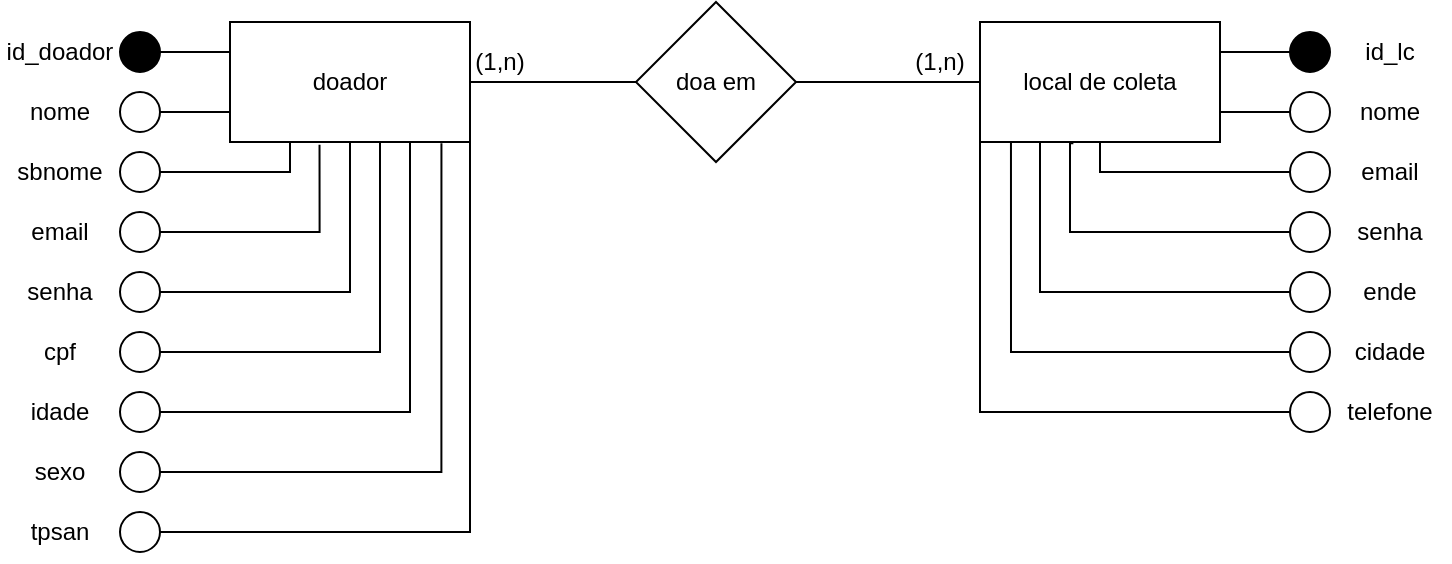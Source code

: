 <mxfile version="24.7.7">
  <diagram name="Página-1" id="STYsf3HCZ7sP4GZinSVZ">
    <mxGraphModel dx="1167" dy="1719" grid="1" gridSize="10" guides="1" tooltips="1" connect="1" arrows="1" fold="1" page="1" pageScale="1" pageWidth="850" pageHeight="1100" math="0" shadow="0">
      <root>
        <mxCell id="0" />
        <mxCell id="1" parent="0" />
        <mxCell id="msxX-ajNOKnb9wM-fJMI-4" style="edgeStyle=orthogonalEdgeStyle;rounded=0;orthogonalLoop=1;jettySize=auto;html=1;exitX=1;exitY=0.5;exitDx=0;exitDy=0;entryX=0;entryY=0.5;entryDx=0;entryDy=0;endArrow=none;endFill=0;" edge="1" parent="1" source="msxX-ajNOKnb9wM-fJMI-1" target="msxX-ajNOKnb9wM-fJMI-2">
          <mxGeometry relative="1" as="geometry" />
        </mxCell>
        <mxCell id="msxX-ajNOKnb9wM-fJMI-1" value="doador" style="rounded=0;whiteSpace=wrap;html=1;" vertex="1" parent="1">
          <mxGeometry x="178" y="-690" width="120" height="60" as="geometry" />
        </mxCell>
        <mxCell id="msxX-ajNOKnb9wM-fJMI-5" style="edgeStyle=orthogonalEdgeStyle;rounded=0;orthogonalLoop=1;jettySize=auto;html=1;exitX=1;exitY=0.5;exitDx=0;exitDy=0;entryX=0;entryY=0.5;entryDx=0;entryDy=0;endArrow=none;endFill=0;" edge="1" parent="1" source="msxX-ajNOKnb9wM-fJMI-2" target="msxX-ajNOKnb9wM-fJMI-3">
          <mxGeometry relative="1" as="geometry">
            <mxPoint x="496" y="-660" as="targetPoint" />
          </mxGeometry>
        </mxCell>
        <mxCell id="msxX-ajNOKnb9wM-fJMI-2" value="doa em" style="rhombus;whiteSpace=wrap;html=1;" vertex="1" parent="1">
          <mxGeometry x="381" y="-700" width="80" height="80" as="geometry" />
        </mxCell>
        <mxCell id="msxX-ajNOKnb9wM-fJMI-41" style="edgeStyle=orthogonalEdgeStyle;rounded=0;orthogonalLoop=1;jettySize=auto;html=1;exitX=1;exitY=0.25;exitDx=0;exitDy=0;entryX=0;entryY=0.5;entryDx=0;entryDy=0;endArrow=none;endFill=0;" edge="1" parent="1" source="msxX-ajNOKnb9wM-fJMI-3" target="msxX-ajNOKnb9wM-fJMI-37">
          <mxGeometry relative="1" as="geometry" />
        </mxCell>
        <mxCell id="msxX-ajNOKnb9wM-fJMI-42" style="edgeStyle=orthogonalEdgeStyle;rounded=0;orthogonalLoop=1;jettySize=auto;html=1;exitX=1;exitY=0.75;exitDx=0;exitDy=0;entryX=0;entryY=0.5;entryDx=0;entryDy=0;endArrow=none;endFill=0;" edge="1" parent="1" source="msxX-ajNOKnb9wM-fJMI-3" target="msxX-ajNOKnb9wM-fJMI-39">
          <mxGeometry relative="1" as="geometry" />
        </mxCell>
        <mxCell id="msxX-ajNOKnb9wM-fJMI-45" style="edgeStyle=orthogonalEdgeStyle;rounded=0;orthogonalLoop=1;jettySize=auto;html=1;exitX=0.129;exitY=0.998;exitDx=0;exitDy=0;entryX=0;entryY=0.5;entryDx=0;entryDy=0;endArrow=none;endFill=0;exitPerimeter=0;" edge="1" parent="1" source="msxX-ajNOKnb9wM-fJMI-3" target="msxX-ajNOKnb9wM-fJMI-61">
          <mxGeometry relative="1" as="geometry">
            <mxPoint x="708" y="-535" as="targetPoint" />
            <Array as="points">
              <mxPoint x="568" y="-525" />
            </Array>
          </mxGeometry>
        </mxCell>
        <mxCell id="msxX-ajNOKnb9wM-fJMI-3" value="local de coleta" style="rounded=0;whiteSpace=wrap;html=1;" vertex="1" parent="1">
          <mxGeometry x="553" y="-690" width="120" height="60" as="geometry" />
        </mxCell>
        <mxCell id="msxX-ajNOKnb9wM-fJMI-36" style="edgeStyle=orthogonalEdgeStyle;rounded=0;orthogonalLoop=1;jettySize=auto;html=1;exitX=1;exitY=0.5;exitDx=0;exitDy=0;entryX=0;entryY=0.25;entryDx=0;entryDy=0;endArrow=none;endFill=0;" edge="1" parent="1" source="msxX-ajNOKnb9wM-fJMI-9" target="msxX-ajNOKnb9wM-fJMI-1">
          <mxGeometry relative="1" as="geometry" />
        </mxCell>
        <mxCell id="msxX-ajNOKnb9wM-fJMI-9" value="" style="ellipse;whiteSpace=wrap;html=1;aspect=fixed;fillColor=#000000;" vertex="1" parent="1">
          <mxGeometry x="123" y="-685" width="20" height="20" as="geometry" />
        </mxCell>
        <mxCell id="msxX-ajNOKnb9wM-fJMI-10" value="" style="ellipse;whiteSpace=wrap;html=1;aspect=fixed;" vertex="1" parent="1">
          <mxGeometry x="123" y="-625" width="20" height="20" as="geometry" />
        </mxCell>
        <mxCell id="msxX-ajNOKnb9wM-fJMI-35" style="edgeStyle=orthogonalEdgeStyle;rounded=0;orthogonalLoop=1;jettySize=auto;html=1;exitX=1;exitY=0.5;exitDx=0;exitDy=0;entryX=0;entryY=0.75;entryDx=0;entryDy=0;endArrow=none;endFill=0;" edge="1" parent="1" source="msxX-ajNOKnb9wM-fJMI-11" target="msxX-ajNOKnb9wM-fJMI-1">
          <mxGeometry relative="1" as="geometry" />
        </mxCell>
        <mxCell id="msxX-ajNOKnb9wM-fJMI-11" value="" style="ellipse;whiteSpace=wrap;html=1;aspect=fixed;" vertex="1" parent="1">
          <mxGeometry x="123" y="-655" width="20" height="20" as="geometry" />
        </mxCell>
        <mxCell id="msxX-ajNOKnb9wM-fJMI-12" value="" style="ellipse;whiteSpace=wrap;html=1;aspect=fixed;" vertex="1" parent="1">
          <mxGeometry x="123" y="-565" width="20" height="20" as="geometry" />
        </mxCell>
        <mxCell id="msxX-ajNOKnb9wM-fJMI-33" style="edgeStyle=orthogonalEdgeStyle;rounded=0;orthogonalLoop=1;jettySize=auto;html=1;exitX=1;exitY=0.5;exitDx=0;exitDy=0;entryX=0.373;entryY=1.023;entryDx=0;entryDy=0;endArrow=none;endFill=0;entryPerimeter=0;" edge="1" parent="1" source="msxX-ajNOKnb9wM-fJMI-13" target="msxX-ajNOKnb9wM-fJMI-1">
          <mxGeometry relative="1" as="geometry">
            <Array as="points">
              <mxPoint x="223" y="-585" />
            </Array>
          </mxGeometry>
        </mxCell>
        <mxCell id="msxX-ajNOKnb9wM-fJMI-13" value="" style="ellipse;whiteSpace=wrap;html=1;aspect=fixed;" vertex="1" parent="1">
          <mxGeometry x="123" y="-595" width="20" height="20" as="geometry" />
        </mxCell>
        <mxCell id="msxX-ajNOKnb9wM-fJMI-31" style="edgeStyle=orthogonalEdgeStyle;rounded=0;orthogonalLoop=1;jettySize=auto;html=1;exitX=1;exitY=0.5;exitDx=0;exitDy=0;endArrow=none;endFill=0;" edge="1" parent="1" source="msxX-ajNOKnb9wM-fJMI-17">
          <mxGeometry relative="1" as="geometry">
            <mxPoint x="253" y="-630" as="targetPoint" />
            <Array as="points">
              <mxPoint x="253" y="-525" />
              <mxPoint x="253" y="-630" />
            </Array>
          </mxGeometry>
        </mxCell>
        <mxCell id="msxX-ajNOKnb9wM-fJMI-17" value="" style="ellipse;whiteSpace=wrap;html=1;aspect=fixed;" vertex="1" parent="1">
          <mxGeometry x="123" y="-535" width="20" height="20" as="geometry" />
        </mxCell>
        <mxCell id="msxX-ajNOKnb9wM-fJMI-21" value="id_doador" style="text;html=1;align=center;verticalAlign=middle;whiteSpace=wrap;rounded=0;" vertex="1" parent="1">
          <mxGeometry x="63" y="-690" width="60" height="30" as="geometry" />
        </mxCell>
        <mxCell id="msxX-ajNOKnb9wM-fJMI-22" value="cpf" style="text;html=1;align=center;verticalAlign=middle;whiteSpace=wrap;rounded=0;" vertex="1" parent="1">
          <mxGeometry x="63" y="-540" width="60" height="30" as="geometry" />
        </mxCell>
        <mxCell id="msxX-ajNOKnb9wM-fJMI-23" value="email" style="text;html=1;align=center;verticalAlign=middle;whiteSpace=wrap;rounded=0;" vertex="1" parent="1">
          <mxGeometry x="63" y="-602.5" width="60" height="35" as="geometry" />
        </mxCell>
        <mxCell id="msxX-ajNOKnb9wM-fJMI-24" value="idade" style="text;html=1;align=center;verticalAlign=middle;whiteSpace=wrap;rounded=0;" vertex="1" parent="1">
          <mxGeometry x="63" y="-510" width="60" height="30" as="geometry" />
        </mxCell>
        <mxCell id="msxX-ajNOKnb9wM-fJMI-28" value="tpsan" style="text;html=1;align=center;verticalAlign=middle;whiteSpace=wrap;rounded=0;" vertex="1" parent="1">
          <mxGeometry x="63" y="-450" width="60" height="30" as="geometry" />
        </mxCell>
        <mxCell id="msxX-ajNOKnb9wM-fJMI-29" value="sexo" style="text;html=1;align=center;verticalAlign=middle;whiteSpace=wrap;rounded=0;" vertex="1" parent="1">
          <mxGeometry x="63" y="-480" width="60" height="30" as="geometry" />
        </mxCell>
        <mxCell id="msxX-ajNOKnb9wM-fJMI-32" style="edgeStyle=orthogonalEdgeStyle;rounded=0;orthogonalLoop=1;jettySize=auto;html=1;exitX=1;exitY=0.5;exitDx=0;exitDy=0;entryX=0.5;entryY=1;entryDx=0;entryDy=0;endArrow=none;endFill=0;" edge="1" parent="1" source="msxX-ajNOKnb9wM-fJMI-12" target="msxX-ajNOKnb9wM-fJMI-1">
          <mxGeometry relative="1" as="geometry">
            <mxPoint x="283" y="-620" as="targetPoint" />
          </mxGeometry>
        </mxCell>
        <mxCell id="msxX-ajNOKnb9wM-fJMI-34" style="edgeStyle=orthogonalEdgeStyle;rounded=0;orthogonalLoop=1;jettySize=auto;html=1;exitX=1;exitY=0.5;exitDx=0;exitDy=0;entryX=0.25;entryY=1;entryDx=0;entryDy=0;endArrow=none;endFill=0;" edge="1" parent="1" source="msxX-ajNOKnb9wM-fJMI-10" target="msxX-ajNOKnb9wM-fJMI-1">
          <mxGeometry relative="1" as="geometry">
            <Array as="points">
              <mxPoint x="208" y="-615" />
            </Array>
          </mxGeometry>
        </mxCell>
        <mxCell id="msxX-ajNOKnb9wM-fJMI-37" value="" style="ellipse;whiteSpace=wrap;html=1;aspect=fixed;fillColor=#000000;strokeColor=#000000;" vertex="1" parent="1">
          <mxGeometry x="708" y="-685" width="20" height="20" as="geometry" />
        </mxCell>
        <mxCell id="msxX-ajNOKnb9wM-fJMI-39" value="" style="ellipse;whiteSpace=wrap;html=1;aspect=fixed;" vertex="1" parent="1">
          <mxGeometry x="708" y="-655" width="20" height="20" as="geometry" />
        </mxCell>
        <mxCell id="msxX-ajNOKnb9wM-fJMI-44" style="edgeStyle=orthogonalEdgeStyle;rounded=0;orthogonalLoop=1;jettySize=auto;html=1;exitX=0;exitY=0.5;exitDx=0;exitDy=0;endArrow=none;endFill=0;entryX=0.25;entryY=1;entryDx=0;entryDy=0;" edge="1" parent="1" source="msxX-ajNOKnb9wM-fJMI-59" target="msxX-ajNOKnb9wM-fJMI-3">
          <mxGeometry relative="1" as="geometry">
            <mxPoint x="628" y="-615" as="targetPoint" />
            <Array as="points">
              <mxPoint x="583" y="-555" />
            </Array>
          </mxGeometry>
        </mxCell>
        <mxCell id="msxX-ajNOKnb9wM-fJMI-62" style="edgeStyle=orthogonalEdgeStyle;rounded=0;orthogonalLoop=1;jettySize=auto;html=1;exitX=0;exitY=0.5;exitDx=0;exitDy=0;entryX=0;entryY=0.5;entryDx=0;entryDy=0;" edge="1" parent="1" source="msxX-ajNOKnb9wM-fJMI-46" target="msxX-ajNOKnb9wM-fJMI-46">
          <mxGeometry relative="1" as="geometry" />
        </mxCell>
        <mxCell id="msxX-ajNOKnb9wM-fJMI-74" style="edgeStyle=orthogonalEdgeStyle;rounded=0;orthogonalLoop=1;jettySize=auto;html=1;exitX=0;exitY=0.5;exitDx=0;exitDy=0;entryX=0.5;entryY=1;entryDx=0;entryDy=0;endArrow=none;endFill=0;" edge="1" parent="1" source="msxX-ajNOKnb9wM-fJMI-40" target="msxX-ajNOKnb9wM-fJMI-3">
          <mxGeometry relative="1" as="geometry">
            <Array as="points">
              <mxPoint x="613" y="-615" />
            </Array>
          </mxGeometry>
        </mxCell>
        <mxCell id="msxX-ajNOKnb9wM-fJMI-40" value="" style="ellipse;whiteSpace=wrap;html=1;aspect=fixed;" vertex="1" parent="1">
          <mxGeometry x="708" y="-625" width="20" height="20" as="geometry" />
        </mxCell>
        <mxCell id="msxX-ajNOKnb9wM-fJMI-46" value="" style="ellipse;whiteSpace=wrap;html=1;aspect=fixed;" vertex="1" parent="1">
          <mxGeometry x="708" y="-595" width="20" height="20" as="geometry" />
        </mxCell>
        <mxCell id="msxX-ajNOKnb9wM-fJMI-55" style="edgeStyle=orthogonalEdgeStyle;rounded=0;orthogonalLoop=1;jettySize=auto;html=1;exitX=1;exitY=0.5;exitDx=0;exitDy=0;entryX=0.75;entryY=1;entryDx=0;entryDy=0;endArrow=none;endFill=0;" edge="1" parent="1" source="msxX-ajNOKnb9wM-fJMI-49" target="msxX-ajNOKnb9wM-fJMI-1">
          <mxGeometry relative="1" as="geometry" />
        </mxCell>
        <mxCell id="msxX-ajNOKnb9wM-fJMI-49" value="" style="ellipse;whiteSpace=wrap;html=1;aspect=fixed;" vertex="1" parent="1">
          <mxGeometry x="123" y="-505" width="20" height="20" as="geometry" />
        </mxCell>
        <mxCell id="msxX-ajNOKnb9wM-fJMI-50" value="" style="ellipse;whiteSpace=wrap;html=1;aspect=fixed;" vertex="1" parent="1">
          <mxGeometry x="123" y="-475" width="20" height="20" as="geometry" />
        </mxCell>
        <mxCell id="msxX-ajNOKnb9wM-fJMI-57" style="edgeStyle=orthogonalEdgeStyle;rounded=0;orthogonalLoop=1;jettySize=auto;html=1;exitX=1;exitY=0.5;exitDx=0;exitDy=0;entryX=1;entryY=1;entryDx=0;entryDy=0;endArrow=none;endFill=0;" edge="1" parent="1" source="msxX-ajNOKnb9wM-fJMI-51" target="msxX-ajNOKnb9wM-fJMI-1">
          <mxGeometry relative="1" as="geometry" />
        </mxCell>
        <mxCell id="msxX-ajNOKnb9wM-fJMI-51" value="" style="ellipse;whiteSpace=wrap;html=1;aspect=fixed;" vertex="1" parent="1">
          <mxGeometry x="123" y="-445" width="20" height="20" as="geometry" />
        </mxCell>
        <mxCell id="msxX-ajNOKnb9wM-fJMI-52" value="senha" style="text;html=1;align=center;verticalAlign=middle;whiteSpace=wrap;rounded=0;" vertex="1" parent="1">
          <mxGeometry x="63" y="-567.5" width="60" height="25" as="geometry" />
        </mxCell>
        <mxCell id="msxX-ajNOKnb9wM-fJMI-53" value="nome" style="text;html=1;align=center;verticalAlign=middle;whiteSpace=wrap;rounded=0;" vertex="1" parent="1">
          <mxGeometry x="63" y="-660" width="60" height="30" as="geometry" />
        </mxCell>
        <mxCell id="msxX-ajNOKnb9wM-fJMI-54" value="sbnome" style="text;html=1;align=center;verticalAlign=middle;whiteSpace=wrap;rounded=0;" vertex="1" parent="1">
          <mxGeometry x="63" y="-630" width="60" height="30" as="geometry" />
        </mxCell>
        <mxCell id="msxX-ajNOKnb9wM-fJMI-56" style="edgeStyle=orthogonalEdgeStyle;rounded=0;orthogonalLoop=1;jettySize=auto;html=1;exitX=1;exitY=0.5;exitDx=0;exitDy=0;endArrow=none;endFill=0;entryX=0.881;entryY=1.01;entryDx=0;entryDy=0;entryPerimeter=0;" edge="1" parent="1" source="msxX-ajNOKnb9wM-fJMI-50" target="msxX-ajNOKnb9wM-fJMI-1">
          <mxGeometry relative="1" as="geometry">
            <mxPoint x="293" y="-615" as="targetPoint" />
          </mxGeometry>
        </mxCell>
        <mxCell id="msxX-ajNOKnb9wM-fJMI-60" style="edgeStyle=orthogonalEdgeStyle;rounded=0;orthogonalLoop=1;jettySize=auto;html=1;exitX=0;exitY=0.5;exitDx=0;exitDy=0;entryX=0;entryY=1;entryDx=0;entryDy=0;endArrow=none;endFill=0;" edge="1" parent="1" source="msxX-ajNOKnb9wM-fJMI-70" target="msxX-ajNOKnb9wM-fJMI-3">
          <mxGeometry relative="1" as="geometry">
            <Array as="points">
              <mxPoint x="553" y="-495" />
            </Array>
          </mxGeometry>
        </mxCell>
        <mxCell id="msxX-ajNOKnb9wM-fJMI-59" value="" style="ellipse;whiteSpace=wrap;html=1;aspect=fixed;" vertex="1" parent="1">
          <mxGeometry x="708" y="-565" width="20" height="20" as="geometry" />
        </mxCell>
        <mxCell id="msxX-ajNOKnb9wM-fJMI-61" value="" style="ellipse;whiteSpace=wrap;html=1;aspect=fixed;" vertex="1" parent="1">
          <mxGeometry x="708" y="-535" width="20" height="20" as="geometry" />
        </mxCell>
        <mxCell id="msxX-ajNOKnb9wM-fJMI-63" style="edgeStyle=orthogonalEdgeStyle;rounded=0;orthogonalLoop=1;jettySize=auto;html=1;endArrow=none;endFill=0;entryX=0.389;entryY=1.01;entryDx=0;entryDy=0;entryPerimeter=0;" edge="1" parent="1" target="msxX-ajNOKnb9wM-fJMI-3">
          <mxGeometry relative="1" as="geometry">
            <mxPoint x="708" y="-585" as="sourcePoint" />
            <mxPoint x="599" y="-615" as="targetPoint" />
            <Array as="points">
              <mxPoint x="598" y="-585" />
              <mxPoint x="598" y="-629" />
            </Array>
          </mxGeometry>
        </mxCell>
        <mxCell id="msxX-ajNOKnb9wM-fJMI-64" value="id_lc" style="text;html=1;align=center;verticalAlign=middle;whiteSpace=wrap;rounded=0;" vertex="1" parent="1">
          <mxGeometry x="728" y="-690" width="60" height="30" as="geometry" />
        </mxCell>
        <mxCell id="msxX-ajNOKnb9wM-fJMI-65" value="nome" style="text;html=1;align=center;verticalAlign=middle;whiteSpace=wrap;rounded=0;" vertex="1" parent="1">
          <mxGeometry x="728" y="-660" width="60" height="30" as="geometry" />
        </mxCell>
        <mxCell id="msxX-ajNOKnb9wM-fJMI-66" value="email" style="text;html=1;align=center;verticalAlign=middle;whiteSpace=wrap;rounded=0;" vertex="1" parent="1">
          <mxGeometry x="728" y="-630" width="60" height="30" as="geometry" />
        </mxCell>
        <mxCell id="msxX-ajNOKnb9wM-fJMI-67" value="senha" style="text;html=1;align=center;verticalAlign=middle;whiteSpace=wrap;rounded=0;" vertex="1" parent="1">
          <mxGeometry x="728" y="-600" width="60" height="30" as="geometry" />
        </mxCell>
        <mxCell id="msxX-ajNOKnb9wM-fJMI-68" value="ende" style="text;html=1;align=center;verticalAlign=middle;whiteSpace=wrap;rounded=0;" vertex="1" parent="1">
          <mxGeometry x="728" y="-570" width="60" height="30" as="geometry" />
        </mxCell>
        <mxCell id="msxX-ajNOKnb9wM-fJMI-69" value="cidade" style="text;html=1;align=center;verticalAlign=middle;whiteSpace=wrap;rounded=0;" vertex="1" parent="1">
          <mxGeometry x="728" y="-540" width="60" height="30" as="geometry" />
        </mxCell>
        <mxCell id="msxX-ajNOKnb9wM-fJMI-70" value="" style="ellipse;whiteSpace=wrap;html=1;aspect=fixed;" vertex="1" parent="1">
          <mxGeometry x="708" y="-505" width="20" height="20" as="geometry" />
        </mxCell>
        <mxCell id="msxX-ajNOKnb9wM-fJMI-75" value="telefone" style="text;html=1;align=center;verticalAlign=middle;whiteSpace=wrap;rounded=0;" vertex="1" parent="1">
          <mxGeometry x="728" y="-510" width="60" height="30" as="geometry" />
        </mxCell>
        <mxCell id="msxX-ajNOKnb9wM-fJMI-76" value="(1,n)" style="text;html=1;align=center;verticalAlign=middle;whiteSpace=wrap;rounded=0;" vertex="1" parent="1">
          <mxGeometry x="503" y="-685" width="60" height="30" as="geometry" />
        </mxCell>
        <mxCell id="msxX-ajNOKnb9wM-fJMI-77" value="(1,n)" style="text;html=1;align=center;verticalAlign=middle;whiteSpace=wrap;rounded=0;" vertex="1" parent="1">
          <mxGeometry x="283" y="-685" width="60" height="30" as="geometry" />
        </mxCell>
      </root>
    </mxGraphModel>
  </diagram>
</mxfile>
